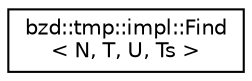 digraph "Graphical Class Hierarchy"
{
  edge [fontname="Helvetica",fontsize="10",labelfontname="Helvetica",labelfontsize="10"];
  node [fontname="Helvetica",fontsize="10",shape=record];
  rankdir="LR";
  Node0 [label="bzd::tmp::impl::Find\l\< N, T, U, Ts \>",height=0.2,width=0.4,color="black", fillcolor="white", style="filled",URL="$structbzd_1_1tmp_1_1impl_1_1Find.html"];
}
